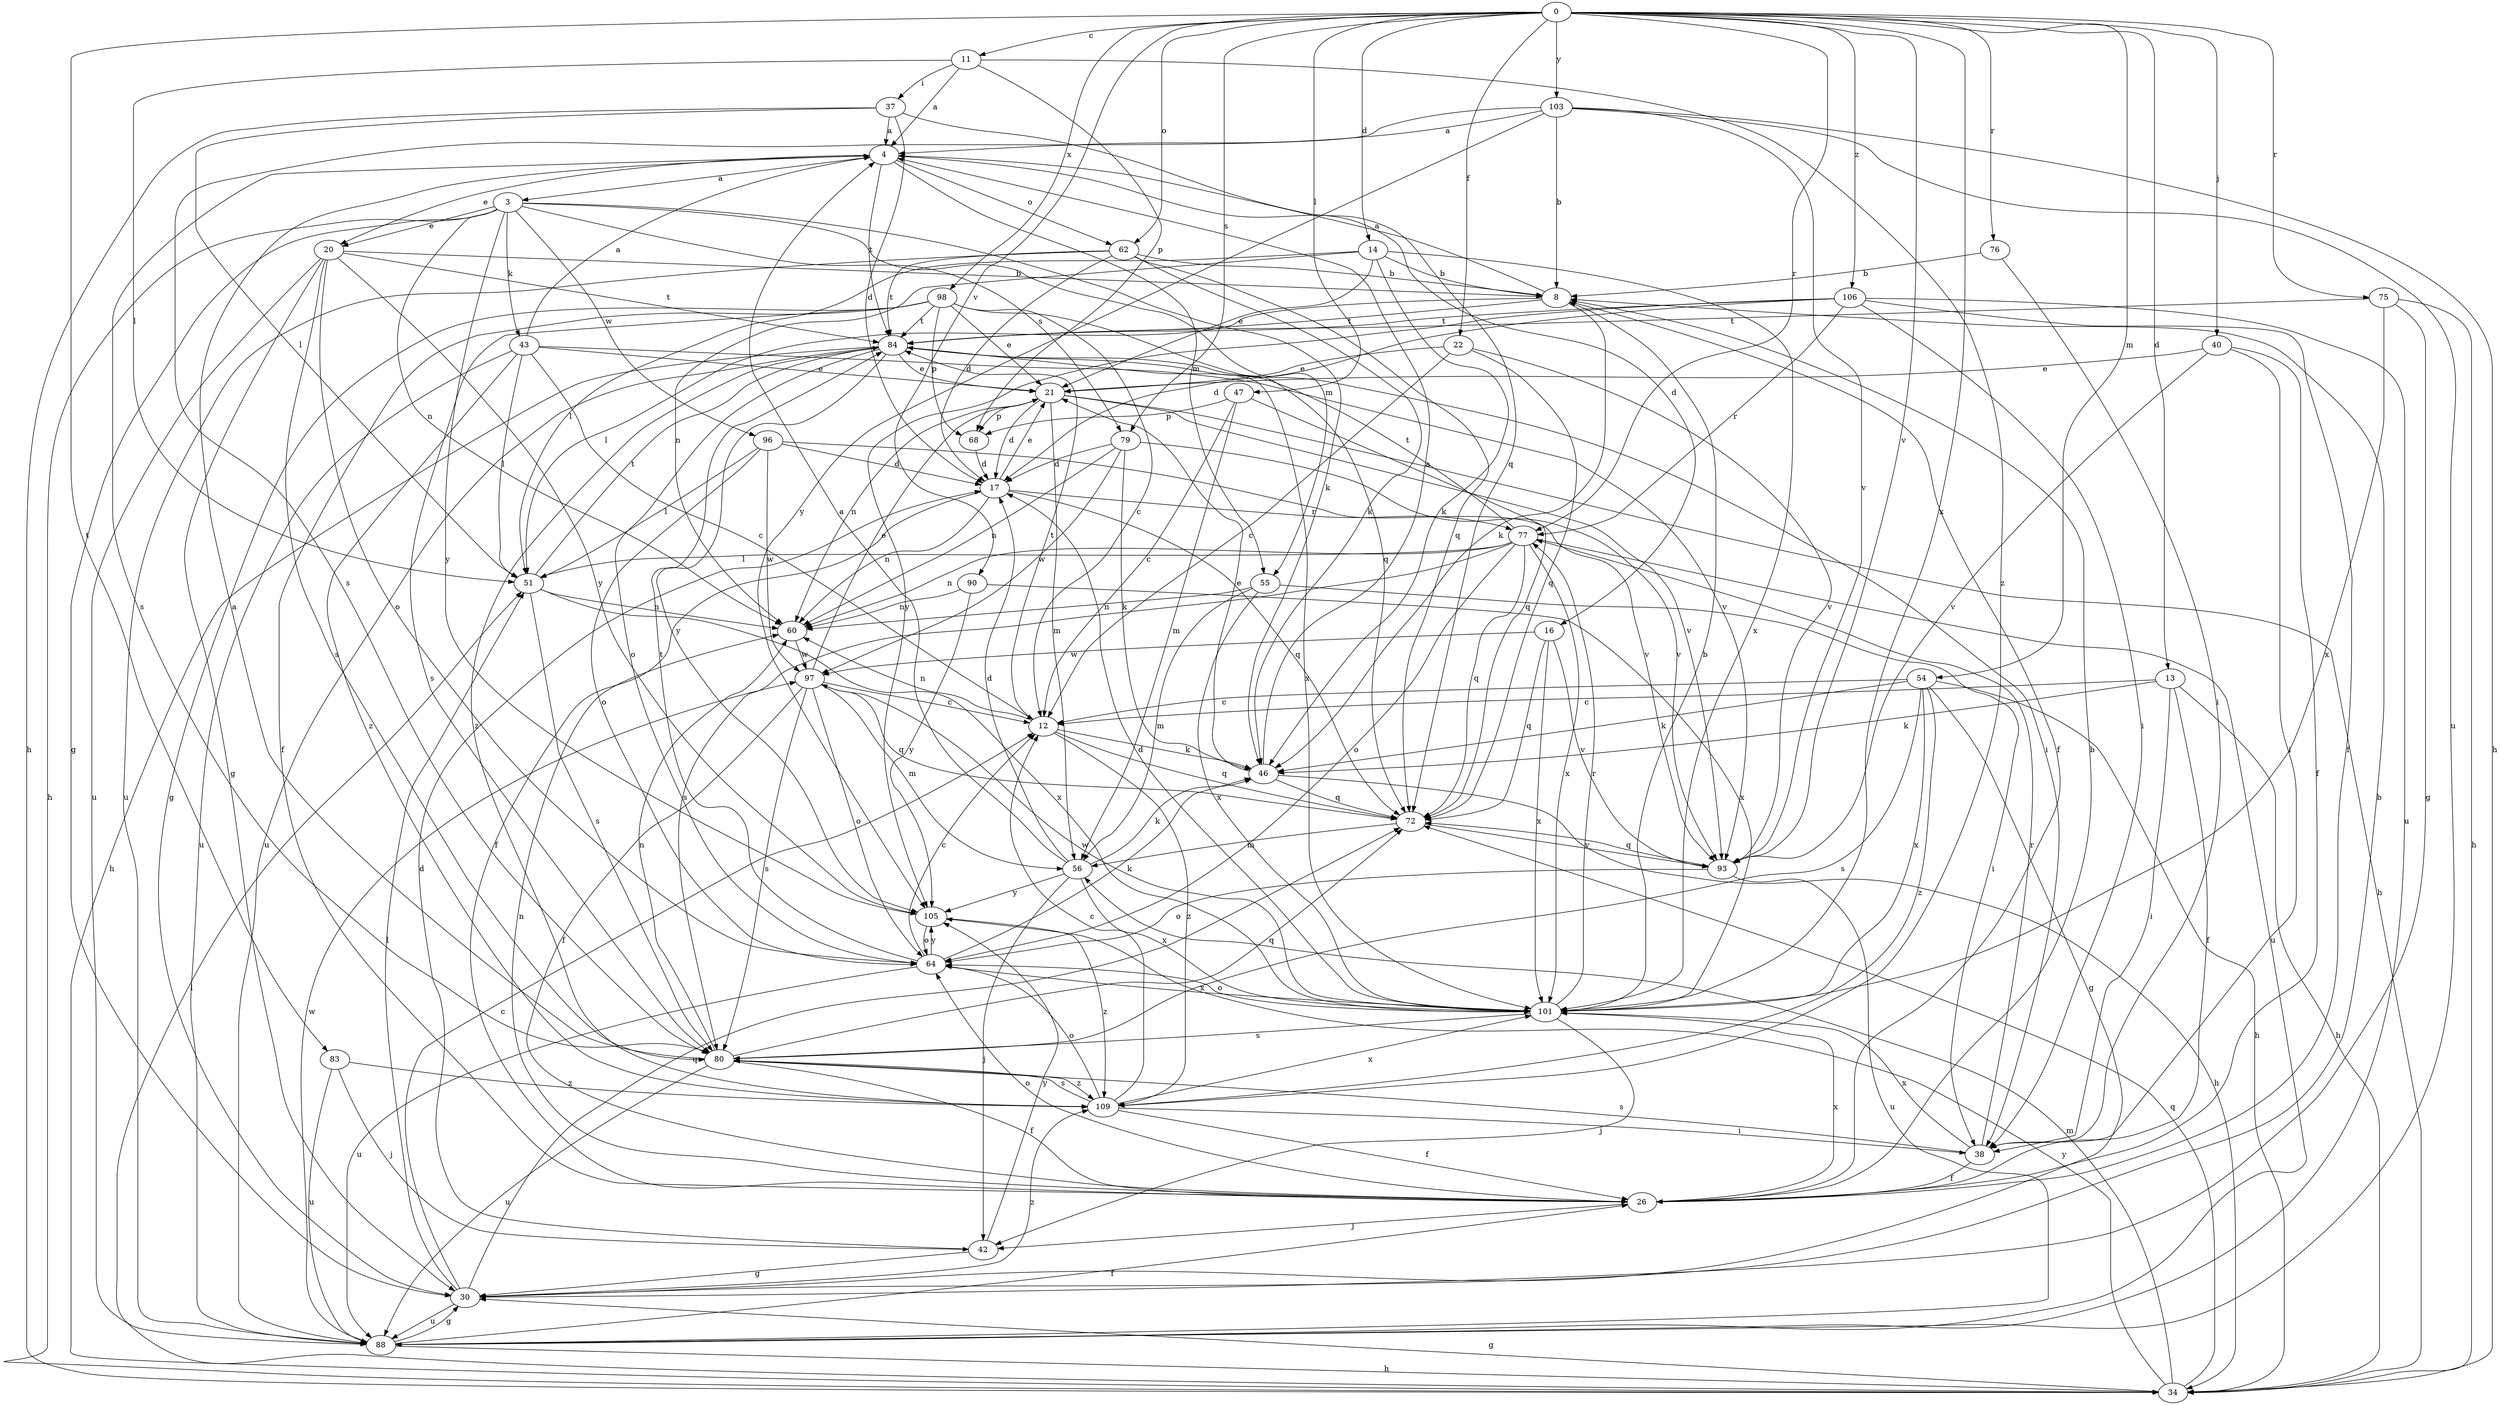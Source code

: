 strict digraph  {
0;
3;
4;
8;
11;
12;
13;
14;
16;
17;
20;
21;
22;
26;
30;
34;
37;
38;
40;
42;
43;
46;
47;
51;
54;
55;
56;
60;
62;
64;
68;
72;
75;
76;
77;
79;
80;
83;
84;
88;
90;
93;
96;
97;
98;
101;
103;
105;
106;
109;
0 -> 11  [label=c];
0 -> 13  [label=d];
0 -> 14  [label=d];
0 -> 22  [label=f];
0 -> 40  [label=j];
0 -> 47  [label=l];
0 -> 54  [label=m];
0 -> 62  [label=o];
0 -> 75  [label=r];
0 -> 76  [label=r];
0 -> 77  [label=r];
0 -> 79  [label=s];
0 -> 83  [label=t];
0 -> 90  [label=v];
0 -> 93  [label=v];
0 -> 98  [label=x];
0 -> 101  [label=x];
0 -> 103  [label=y];
0 -> 106  [label=z];
3 -> 20  [label=e];
3 -> 30  [label=g];
3 -> 34  [label=h];
3 -> 43  [label=k];
3 -> 46  [label=k];
3 -> 55  [label=m];
3 -> 60  [label=n];
3 -> 79  [label=s];
3 -> 96  [label=w];
3 -> 105  [label=y];
4 -> 3  [label=a];
4 -> 16  [label=d];
4 -> 20  [label=e];
4 -> 55  [label=m];
4 -> 62  [label=o];
4 -> 80  [label=s];
4 -> 84  [label=t];
8 -> 4  [label=a];
8 -> 26  [label=f];
8 -> 46  [label=k];
8 -> 51  [label=l];
8 -> 84  [label=t];
11 -> 4  [label=a];
11 -> 37  [label=i];
11 -> 51  [label=l];
11 -> 68  [label=p];
11 -> 109  [label=z];
12 -> 46  [label=k];
12 -> 60  [label=n];
12 -> 72  [label=q];
12 -> 84  [label=t];
12 -> 109  [label=z];
13 -> 12  [label=c];
13 -> 26  [label=f];
13 -> 34  [label=h];
13 -> 38  [label=i];
13 -> 46  [label=k];
14 -> 8  [label=b];
14 -> 21  [label=e];
14 -> 46  [label=k];
14 -> 51  [label=l];
14 -> 60  [label=n];
14 -> 101  [label=x];
16 -> 72  [label=q];
16 -> 93  [label=v];
16 -> 97  [label=w];
16 -> 101  [label=x];
17 -> 21  [label=e];
17 -> 26  [label=f];
17 -> 60  [label=n];
17 -> 72  [label=q];
17 -> 77  [label=r];
20 -> 8  [label=b];
20 -> 30  [label=g];
20 -> 64  [label=o];
20 -> 80  [label=s];
20 -> 84  [label=t];
20 -> 88  [label=u];
20 -> 105  [label=y];
21 -> 17  [label=d];
21 -> 34  [label=h];
21 -> 56  [label=m];
21 -> 60  [label=n];
21 -> 68  [label=p];
21 -> 93  [label=v];
22 -> 12  [label=c];
22 -> 21  [label=e];
22 -> 72  [label=q];
22 -> 93  [label=v];
26 -> 8  [label=b];
26 -> 42  [label=j];
26 -> 60  [label=n];
26 -> 64  [label=o];
26 -> 101  [label=x];
30 -> 8  [label=b];
30 -> 12  [label=c];
30 -> 51  [label=l];
30 -> 72  [label=q];
30 -> 88  [label=u];
30 -> 109  [label=z];
34 -> 30  [label=g];
34 -> 51  [label=l];
34 -> 56  [label=m];
34 -> 72  [label=q];
34 -> 105  [label=y];
37 -> 4  [label=a];
37 -> 17  [label=d];
37 -> 34  [label=h];
37 -> 51  [label=l];
37 -> 72  [label=q];
38 -> 26  [label=f];
38 -> 77  [label=r];
38 -> 80  [label=s];
38 -> 101  [label=x];
40 -> 21  [label=e];
40 -> 26  [label=f];
40 -> 38  [label=i];
40 -> 93  [label=v];
42 -> 17  [label=d];
42 -> 30  [label=g];
42 -> 105  [label=y];
43 -> 4  [label=a];
43 -> 12  [label=c];
43 -> 21  [label=e];
43 -> 51  [label=l];
43 -> 88  [label=u];
43 -> 93  [label=v];
43 -> 109  [label=z];
46 -> 4  [label=a];
46 -> 21  [label=e];
46 -> 34  [label=h];
46 -> 72  [label=q];
47 -> 12  [label=c];
47 -> 56  [label=m];
47 -> 68  [label=p];
47 -> 72  [label=q];
51 -> 60  [label=n];
51 -> 80  [label=s];
51 -> 84  [label=t];
51 -> 101  [label=x];
54 -> 12  [label=c];
54 -> 30  [label=g];
54 -> 34  [label=h];
54 -> 46  [label=k];
54 -> 80  [label=s];
54 -> 101  [label=x];
54 -> 109  [label=z];
55 -> 38  [label=i];
55 -> 56  [label=m];
55 -> 60  [label=n];
55 -> 101  [label=x];
56 -> 4  [label=a];
56 -> 17  [label=d];
56 -> 42  [label=j];
56 -> 46  [label=k];
56 -> 101  [label=x];
56 -> 105  [label=y];
60 -> 97  [label=w];
62 -> 8  [label=b];
62 -> 17  [label=d];
62 -> 46  [label=k];
62 -> 72  [label=q];
62 -> 84  [label=t];
62 -> 88  [label=u];
64 -> 12  [label=c];
64 -> 46  [label=k];
64 -> 84  [label=t];
64 -> 88  [label=u];
64 -> 101  [label=x];
64 -> 105  [label=y];
68 -> 17  [label=d];
72 -> 56  [label=m];
72 -> 93  [label=v];
75 -> 30  [label=g];
75 -> 34  [label=h];
75 -> 84  [label=t];
75 -> 101  [label=x];
76 -> 8  [label=b];
76 -> 38  [label=i];
77 -> 51  [label=l];
77 -> 60  [label=n];
77 -> 64  [label=o];
77 -> 72  [label=q];
77 -> 80  [label=s];
77 -> 84  [label=t];
77 -> 88  [label=u];
77 -> 101  [label=x];
79 -> 17  [label=d];
79 -> 46  [label=k];
79 -> 60  [label=n];
79 -> 93  [label=v];
79 -> 97  [label=w];
80 -> 4  [label=a];
80 -> 26  [label=f];
80 -> 60  [label=n];
80 -> 72  [label=q];
80 -> 88  [label=u];
80 -> 109  [label=z];
83 -> 42  [label=j];
83 -> 88  [label=u];
83 -> 109  [label=z];
84 -> 21  [label=e];
84 -> 34  [label=h];
84 -> 38  [label=i];
84 -> 64  [label=o];
84 -> 88  [label=u];
84 -> 101  [label=x];
84 -> 105  [label=y];
84 -> 109  [label=z];
88 -> 26  [label=f];
88 -> 30  [label=g];
88 -> 34  [label=h];
88 -> 97  [label=w];
90 -> 60  [label=n];
90 -> 101  [label=x];
90 -> 105  [label=y];
93 -> 64  [label=o];
93 -> 72  [label=q];
93 -> 88  [label=u];
96 -> 17  [label=d];
96 -> 51  [label=l];
96 -> 64  [label=o];
96 -> 93  [label=v];
96 -> 97  [label=w];
97 -> 12  [label=c];
97 -> 21  [label=e];
97 -> 26  [label=f];
97 -> 56  [label=m];
97 -> 64  [label=o];
97 -> 72  [label=q];
97 -> 80  [label=s];
98 -> 12  [label=c];
98 -> 21  [label=e];
98 -> 26  [label=f];
98 -> 30  [label=g];
98 -> 68  [label=p];
98 -> 72  [label=q];
98 -> 80  [label=s];
98 -> 84  [label=t];
101 -> 8  [label=b];
101 -> 17  [label=d];
101 -> 42  [label=j];
101 -> 64  [label=o];
101 -> 77  [label=r];
101 -> 80  [label=s];
101 -> 97  [label=w];
103 -> 4  [label=a];
103 -> 8  [label=b];
103 -> 34  [label=h];
103 -> 80  [label=s];
103 -> 88  [label=u];
103 -> 93  [label=v];
103 -> 105  [label=y];
105 -> 64  [label=o];
105 -> 109  [label=z];
106 -> 17  [label=d];
106 -> 26  [label=f];
106 -> 38  [label=i];
106 -> 77  [label=r];
106 -> 84  [label=t];
106 -> 88  [label=u];
106 -> 105  [label=y];
109 -> 12  [label=c];
109 -> 26  [label=f];
109 -> 38  [label=i];
109 -> 64  [label=o];
109 -> 80  [label=s];
109 -> 101  [label=x];
}
